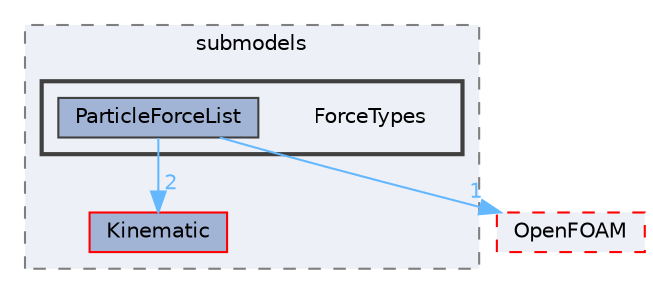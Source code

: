 digraph "src/lagrangian/intermediate/submodels/ForceTypes"
{
 // LATEX_PDF_SIZE
  bgcolor="transparent";
  edge [fontname=Helvetica,fontsize=10,labelfontname=Helvetica,labelfontsize=10];
  node [fontname=Helvetica,fontsize=10,shape=box,height=0.2,width=0.4];
  compound=true
  subgraph clusterdir_825de5f87f0ef3ae7d76ccd6a5458244 {
    graph [ bgcolor="#edf0f7", pencolor="grey50", label="submodels", fontname=Helvetica,fontsize=10 style="filled,dashed", URL="dir_825de5f87f0ef3ae7d76ccd6a5458244.html",tooltip=""]
  dir_280ce042c33ce1e00a1fb89491254772 [label="Kinematic", fillcolor="#a2b4d6", color="red", style="filled", URL="dir_280ce042c33ce1e00a1fb89491254772.html",tooltip=""];
  subgraph clusterdir_11e4790b69b7217bea2bf95b745e9e22 {
    graph [ bgcolor="#edf0f7", pencolor="grey25", label="", fontname=Helvetica,fontsize=10 style="filled,bold", URL="dir_11e4790b69b7217bea2bf95b745e9e22.html",tooltip=""]
    dir_11e4790b69b7217bea2bf95b745e9e22 [shape=plaintext, label="ForceTypes"];
  dir_63baac6fc31195d29099c263c48f29dd [label="ParticleForceList", fillcolor="#a2b4d6", color="grey25", style="filled", URL="dir_63baac6fc31195d29099c263c48f29dd.html",tooltip=""];
  }
  }
  dir_c5473ff19b20e6ec4dfe5c310b3778a8 [label="OpenFOAM", fillcolor="#edf0f7", color="red", style="filled,dashed", URL="dir_c5473ff19b20e6ec4dfe5c310b3778a8.html",tooltip=""];
  dir_63baac6fc31195d29099c263c48f29dd->dir_280ce042c33ce1e00a1fb89491254772 [headlabel="2", labeldistance=1.5 headhref="dir_002800_002016.html" href="dir_002800_002016.html" color="steelblue1" fontcolor="steelblue1"];
  dir_63baac6fc31195d29099c263c48f29dd->dir_c5473ff19b20e6ec4dfe5c310b3778a8 [headlabel="1", labeldistance=1.5 headhref="dir_002800_002695.html" href="dir_002800_002695.html" color="steelblue1" fontcolor="steelblue1"];
}
